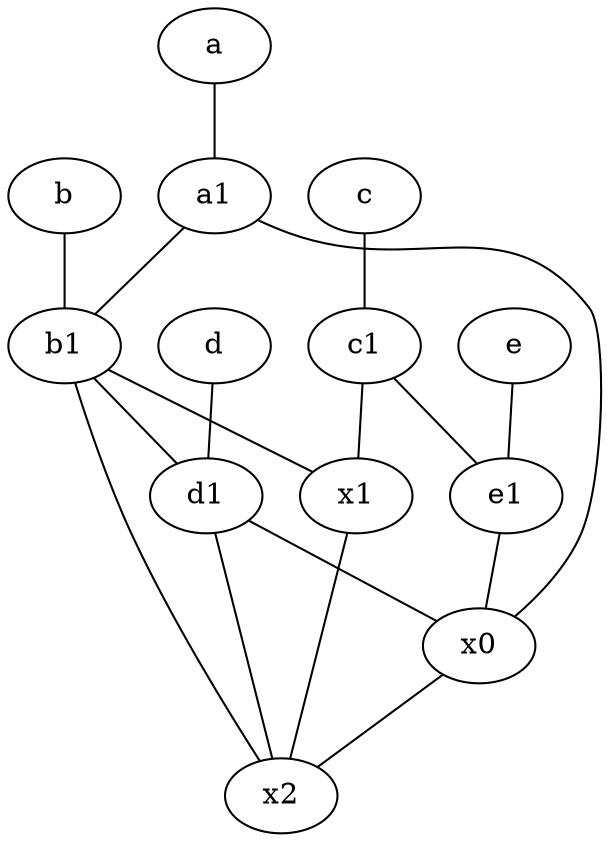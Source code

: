 graph {
	node [labelfontsize=50]
	a1 [labelfontsize=50 pos="8,3!"]
	a [labelfontsize=50 pos="8,2!"]
	c1 [labelfontsize=50 pos="4.5,3!"]
	x1 [labelfontsize=50]
	e [labelfontsize=50 pos="7,9!"]
	x0 [labelfontsize=50]
	b [labelfontsize=50 pos="10,4!"]
	b1 [labelfontsize=50 pos="9,4!"]
	x2 [labelfontsize=50]
	d1 [labelfontsize=50 pos="3,5!"]
	d [labelfontsize=50 pos="2,5!"]
	c [labelfontsize=50 pos="4.5,2!"]
	e1 [labelfontsize=50 pos="7,7!"]
	b -- b1
	c1 -- x1
	d1 -- x2
	a1 -- x0
	e1 -- x0
	c1 -- e1
	d1 -- x0
	a1 -- b1
	d -- d1
	e -- e1
	x1 -- x2
	b1 -- x2
	x0 -- x2
	b1 -- d1
	a -- a1
	c -- c1
	b1 -- x1
}
